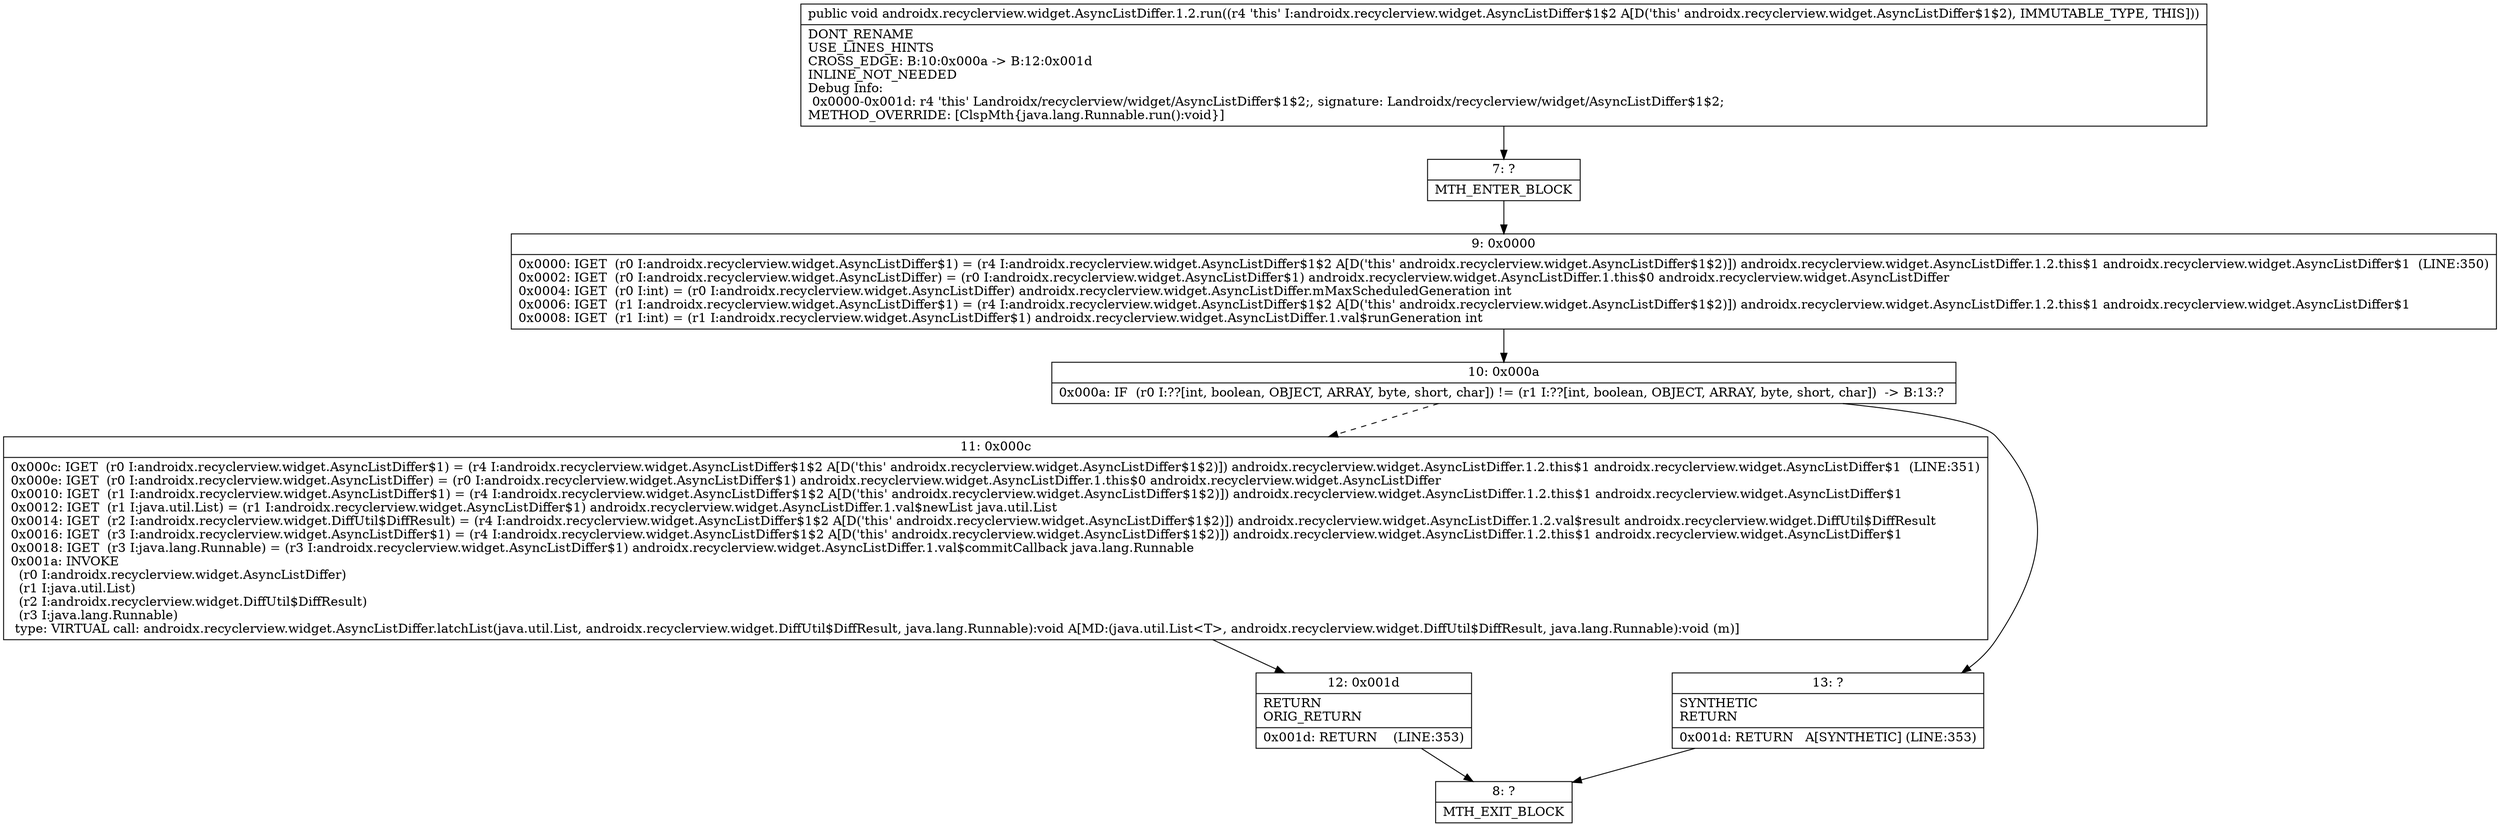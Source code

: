 digraph "CFG forandroidx.recyclerview.widget.AsyncListDiffer.1.2.run()V" {
Node_7 [shape=record,label="{7\:\ ?|MTH_ENTER_BLOCK\l}"];
Node_9 [shape=record,label="{9\:\ 0x0000|0x0000: IGET  (r0 I:androidx.recyclerview.widget.AsyncListDiffer$1) = (r4 I:androidx.recyclerview.widget.AsyncListDiffer$1$2 A[D('this' androidx.recyclerview.widget.AsyncListDiffer$1$2)]) androidx.recyclerview.widget.AsyncListDiffer.1.2.this$1 androidx.recyclerview.widget.AsyncListDiffer$1  (LINE:350)\l0x0002: IGET  (r0 I:androidx.recyclerview.widget.AsyncListDiffer) = (r0 I:androidx.recyclerview.widget.AsyncListDiffer$1) androidx.recyclerview.widget.AsyncListDiffer.1.this$0 androidx.recyclerview.widget.AsyncListDiffer \l0x0004: IGET  (r0 I:int) = (r0 I:androidx.recyclerview.widget.AsyncListDiffer) androidx.recyclerview.widget.AsyncListDiffer.mMaxScheduledGeneration int \l0x0006: IGET  (r1 I:androidx.recyclerview.widget.AsyncListDiffer$1) = (r4 I:androidx.recyclerview.widget.AsyncListDiffer$1$2 A[D('this' androidx.recyclerview.widget.AsyncListDiffer$1$2)]) androidx.recyclerview.widget.AsyncListDiffer.1.2.this$1 androidx.recyclerview.widget.AsyncListDiffer$1 \l0x0008: IGET  (r1 I:int) = (r1 I:androidx.recyclerview.widget.AsyncListDiffer$1) androidx.recyclerview.widget.AsyncListDiffer.1.val$runGeneration int \l}"];
Node_10 [shape=record,label="{10\:\ 0x000a|0x000a: IF  (r0 I:??[int, boolean, OBJECT, ARRAY, byte, short, char]) != (r1 I:??[int, boolean, OBJECT, ARRAY, byte, short, char])  \-\> B:13:? \l}"];
Node_11 [shape=record,label="{11\:\ 0x000c|0x000c: IGET  (r0 I:androidx.recyclerview.widget.AsyncListDiffer$1) = (r4 I:androidx.recyclerview.widget.AsyncListDiffer$1$2 A[D('this' androidx.recyclerview.widget.AsyncListDiffer$1$2)]) androidx.recyclerview.widget.AsyncListDiffer.1.2.this$1 androidx.recyclerview.widget.AsyncListDiffer$1  (LINE:351)\l0x000e: IGET  (r0 I:androidx.recyclerview.widget.AsyncListDiffer) = (r0 I:androidx.recyclerview.widget.AsyncListDiffer$1) androidx.recyclerview.widget.AsyncListDiffer.1.this$0 androidx.recyclerview.widget.AsyncListDiffer \l0x0010: IGET  (r1 I:androidx.recyclerview.widget.AsyncListDiffer$1) = (r4 I:androidx.recyclerview.widget.AsyncListDiffer$1$2 A[D('this' androidx.recyclerview.widget.AsyncListDiffer$1$2)]) androidx.recyclerview.widget.AsyncListDiffer.1.2.this$1 androidx.recyclerview.widget.AsyncListDiffer$1 \l0x0012: IGET  (r1 I:java.util.List) = (r1 I:androidx.recyclerview.widget.AsyncListDiffer$1) androidx.recyclerview.widget.AsyncListDiffer.1.val$newList java.util.List \l0x0014: IGET  (r2 I:androidx.recyclerview.widget.DiffUtil$DiffResult) = (r4 I:androidx.recyclerview.widget.AsyncListDiffer$1$2 A[D('this' androidx.recyclerview.widget.AsyncListDiffer$1$2)]) androidx.recyclerview.widget.AsyncListDiffer.1.2.val$result androidx.recyclerview.widget.DiffUtil$DiffResult \l0x0016: IGET  (r3 I:androidx.recyclerview.widget.AsyncListDiffer$1) = (r4 I:androidx.recyclerview.widget.AsyncListDiffer$1$2 A[D('this' androidx.recyclerview.widget.AsyncListDiffer$1$2)]) androidx.recyclerview.widget.AsyncListDiffer.1.2.this$1 androidx.recyclerview.widget.AsyncListDiffer$1 \l0x0018: IGET  (r3 I:java.lang.Runnable) = (r3 I:androidx.recyclerview.widget.AsyncListDiffer$1) androidx.recyclerview.widget.AsyncListDiffer.1.val$commitCallback java.lang.Runnable \l0x001a: INVOKE  \l  (r0 I:androidx.recyclerview.widget.AsyncListDiffer)\l  (r1 I:java.util.List)\l  (r2 I:androidx.recyclerview.widget.DiffUtil$DiffResult)\l  (r3 I:java.lang.Runnable)\l type: VIRTUAL call: androidx.recyclerview.widget.AsyncListDiffer.latchList(java.util.List, androidx.recyclerview.widget.DiffUtil$DiffResult, java.lang.Runnable):void A[MD:(java.util.List\<T\>, androidx.recyclerview.widget.DiffUtil$DiffResult, java.lang.Runnable):void (m)]\l}"];
Node_12 [shape=record,label="{12\:\ 0x001d|RETURN\lORIG_RETURN\l|0x001d: RETURN    (LINE:353)\l}"];
Node_8 [shape=record,label="{8\:\ ?|MTH_EXIT_BLOCK\l}"];
Node_13 [shape=record,label="{13\:\ ?|SYNTHETIC\lRETURN\l|0x001d: RETURN   A[SYNTHETIC] (LINE:353)\l}"];
MethodNode[shape=record,label="{public void androidx.recyclerview.widget.AsyncListDiffer.1.2.run((r4 'this' I:androidx.recyclerview.widget.AsyncListDiffer$1$2 A[D('this' androidx.recyclerview.widget.AsyncListDiffer$1$2), IMMUTABLE_TYPE, THIS]))  | DONT_RENAME\lUSE_LINES_HINTS\lCROSS_EDGE: B:10:0x000a \-\> B:12:0x001d\lINLINE_NOT_NEEDED\lDebug Info:\l  0x0000\-0x001d: r4 'this' Landroidx\/recyclerview\/widget\/AsyncListDiffer$1$2;, signature: Landroidx\/recyclerview\/widget\/AsyncListDiffer$1$2;\lMETHOD_OVERRIDE: [ClspMth\{java.lang.Runnable.run():void\}]\l}"];
MethodNode -> Node_7;Node_7 -> Node_9;
Node_9 -> Node_10;
Node_10 -> Node_11[style=dashed];
Node_10 -> Node_13;
Node_11 -> Node_12;
Node_12 -> Node_8;
Node_13 -> Node_8;
}

